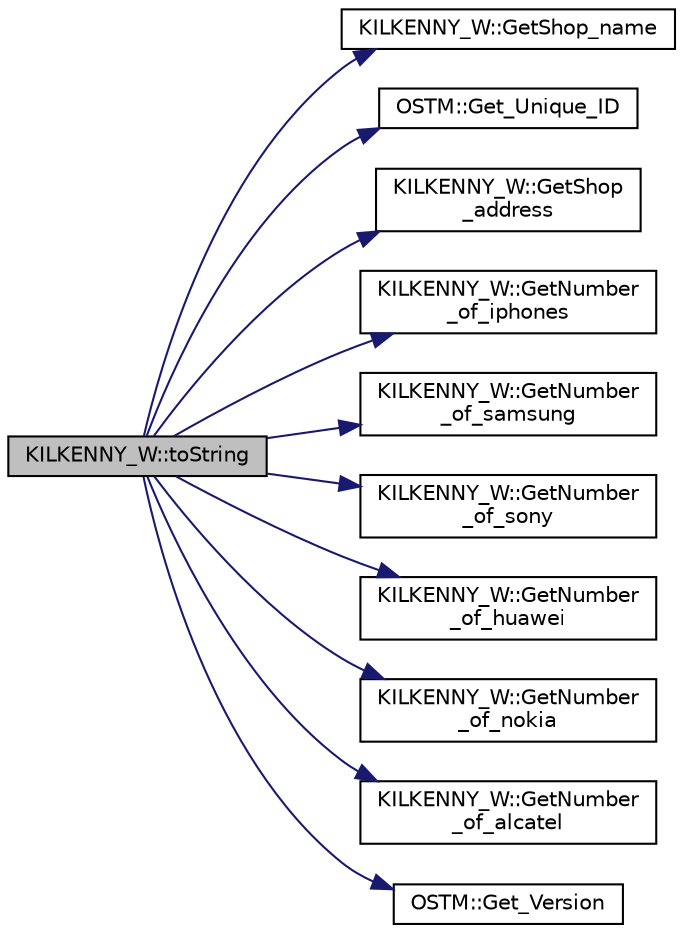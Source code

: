 digraph "KILKENNY_W::toString"
{
  edge [fontname="Helvetica",fontsize="10",labelfontname="Helvetica",labelfontsize="10"];
  node [fontname="Helvetica",fontsize="10",shape=record];
  rankdir="LR";
  Node1 [label="KILKENNY_W::toString",height=0.2,width=0.4,color="black", fillcolor="grey75", style="filled", fontcolor="black"];
  Node1 -> Node2 [color="midnightblue",fontsize="10",style="solid",fontname="Helvetica"];
  Node2 [label="KILKENNY_W::GetShop_name",height=0.2,width=0.4,color="black", fillcolor="white", style="filled",URL="$class_k_i_l_k_e_n_n_y___w.html#a93dac05f03edc97797f89501aa2af73a"];
  Node1 -> Node3 [color="midnightblue",fontsize="10",style="solid",fontname="Helvetica"];
  Node3 [label="OSTM::Get_Unique_ID",height=0.2,width=0.4,color="black", fillcolor="white", style="filled",URL="$class_o_s_t_m.html#a5a01a8b98d16b1d1904ecf9356e7b71d",tooltip="getter for unique id "];
  Node1 -> Node4 [color="midnightblue",fontsize="10",style="solid",fontname="Helvetica"];
  Node4 [label="KILKENNY_W::GetShop\l_address",height=0.2,width=0.4,color="black", fillcolor="white", style="filled",URL="$class_k_i_l_k_e_n_n_y___w.html#ad35a9d60fff2a3c1088f93ff04e6d9d4"];
  Node1 -> Node5 [color="midnightblue",fontsize="10",style="solid",fontname="Helvetica"];
  Node5 [label="KILKENNY_W::GetNumber\l_of_iphones",height=0.2,width=0.4,color="black", fillcolor="white", style="filled",URL="$class_k_i_l_k_e_n_n_y___w.html#aa8eb9ca20372744a05ab64def268a940"];
  Node1 -> Node6 [color="midnightblue",fontsize="10",style="solid",fontname="Helvetica"];
  Node6 [label="KILKENNY_W::GetNumber\l_of_samsung",height=0.2,width=0.4,color="black", fillcolor="white", style="filled",URL="$class_k_i_l_k_e_n_n_y___w.html#ac73e56bbdb3915546b8774f260edc30e"];
  Node1 -> Node7 [color="midnightblue",fontsize="10",style="solid",fontname="Helvetica"];
  Node7 [label="KILKENNY_W::GetNumber\l_of_sony",height=0.2,width=0.4,color="black", fillcolor="white", style="filled",URL="$class_k_i_l_k_e_n_n_y___w.html#a804254083a84b05b320e5723c0568e6f"];
  Node1 -> Node8 [color="midnightblue",fontsize="10",style="solid",fontname="Helvetica"];
  Node8 [label="KILKENNY_W::GetNumber\l_of_huawei",height=0.2,width=0.4,color="black", fillcolor="white", style="filled",URL="$class_k_i_l_k_e_n_n_y___w.html#a0b0689da37856045c9325e6723f78d4b"];
  Node1 -> Node9 [color="midnightblue",fontsize="10",style="solid",fontname="Helvetica"];
  Node9 [label="KILKENNY_W::GetNumber\l_of_nokia",height=0.2,width=0.4,color="black", fillcolor="white", style="filled",URL="$class_k_i_l_k_e_n_n_y___w.html#ad1e54597be8ac03021520caf851981e4"];
  Node1 -> Node10 [color="midnightblue",fontsize="10",style="solid",fontname="Helvetica"];
  Node10 [label="KILKENNY_W::GetNumber\l_of_alcatel",height=0.2,width=0.4,color="black", fillcolor="white", style="filled",URL="$class_k_i_l_k_e_n_n_y___w.html#a8f23cfd2feb57a5b67f16d49c137820f"];
  Node1 -> Node11 [color="midnightblue",fontsize="10",style="solid",fontname="Helvetica"];
  Node11 [label="OSTM::Get_Version",height=0.2,width=0.4,color="black", fillcolor="white", style="filled",URL="$class_o_s_t_m.html#a1f1db9d482f22c8e7caa17dfb340626b",tooltip="getter for version number "];
}
